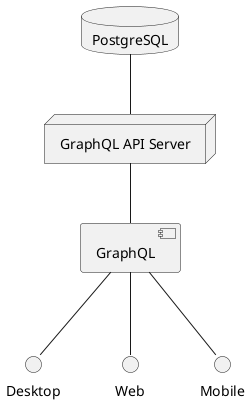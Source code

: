 @startuml
node "GraphQL API Server" as APIServer

database PostgreSQL

[GraphQL]
() Desktop
() Web
() Mobile

PostgreSQL -- APIServer
APIServer -- GraphQL
GraphQL -- Desktop
GraphQL -- Web
GraphQL -- Mobile

@enduml